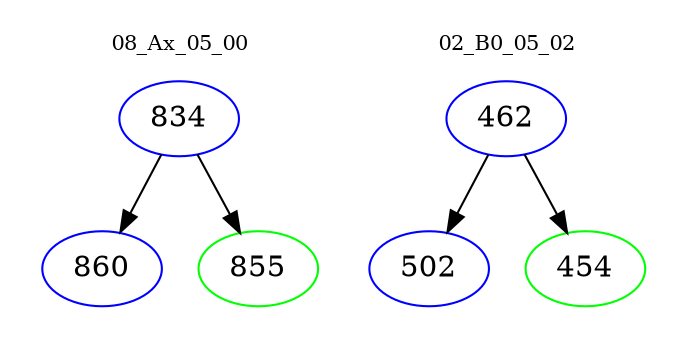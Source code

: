 digraph{
subgraph cluster_0 {
color = white
label = "08_Ax_05_00";
fontsize=10;
T0_834 [label="834", color="blue"]
T0_834 -> T0_860 [color="black"]
T0_860 [label="860", color="blue"]
T0_834 -> T0_855 [color="black"]
T0_855 [label="855", color="green"]
}
subgraph cluster_1 {
color = white
label = "02_B0_05_02";
fontsize=10;
T1_462 [label="462", color="blue"]
T1_462 -> T1_502 [color="black"]
T1_502 [label="502", color="blue"]
T1_462 -> T1_454 [color="black"]
T1_454 [label="454", color="green"]
}
}
